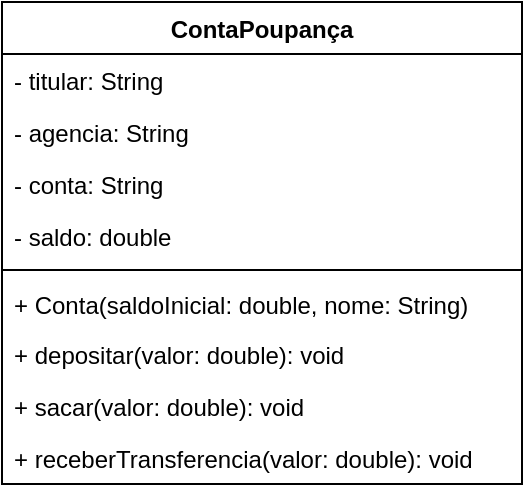<mxfile version="20.2.7" type="device"><diagram id="-6i1G3kuLLcFbq5eNinT" name="Página-1"><mxGraphModel dx="1315" dy="772" grid="1" gridSize="10" guides="1" tooltips="1" connect="1" arrows="1" fold="1" page="1" pageScale="1" pageWidth="827" pageHeight="1169" math="0" shadow="0"><root><mxCell id="0"/><mxCell id="1" parent="0"/><mxCell id="OhwP279Bhd-mqgxhZSw0-1" value="ContaPoupança" style="swimlane;fontStyle=1;align=center;verticalAlign=top;childLayout=stackLayout;horizontal=1;startSize=26;horizontalStack=0;resizeParent=1;resizeParentMax=0;resizeLast=0;collapsible=1;marginBottom=0;" vertex="1" parent="1"><mxGeometry x="300" y="220" width="260" height="241" as="geometry"/></mxCell><mxCell id="OhwP279Bhd-mqgxhZSw0-13" value="- titular: String" style="text;strokeColor=none;fillColor=none;align=left;verticalAlign=top;spacingLeft=4;spacingRight=4;overflow=hidden;rotatable=0;points=[[0,0.5],[1,0.5]];portConstraint=eastwest;" vertex="1" parent="OhwP279Bhd-mqgxhZSw0-1"><mxGeometry y="26" width="260" height="26" as="geometry"/></mxCell><mxCell id="OhwP279Bhd-mqgxhZSw0-22" value="- agencia: String" style="text;strokeColor=none;fillColor=none;align=left;verticalAlign=top;spacingLeft=4;spacingRight=4;overflow=hidden;rotatable=0;points=[[0,0.5],[1,0.5]];portConstraint=eastwest;" vertex="1" parent="OhwP279Bhd-mqgxhZSw0-1"><mxGeometry y="52" width="260" height="26" as="geometry"/></mxCell><mxCell id="OhwP279Bhd-mqgxhZSw0-15" value="- conta: String" style="text;strokeColor=none;fillColor=none;align=left;verticalAlign=top;spacingLeft=4;spacingRight=4;overflow=hidden;rotatable=0;points=[[0,0.5],[1,0.5]];portConstraint=eastwest;" vertex="1" parent="OhwP279Bhd-mqgxhZSw0-1"><mxGeometry y="78" width="260" height="26" as="geometry"/></mxCell><mxCell id="OhwP279Bhd-mqgxhZSw0-2" value="- saldo: double" style="text;strokeColor=none;fillColor=none;align=left;verticalAlign=top;spacingLeft=4;spacingRight=4;overflow=hidden;rotatable=0;points=[[0,0.5],[1,0.5]];portConstraint=eastwest;" vertex="1" parent="OhwP279Bhd-mqgxhZSw0-1"><mxGeometry y="104" width="260" height="26" as="geometry"/></mxCell><mxCell id="OhwP279Bhd-mqgxhZSw0-3" value="" style="line;strokeWidth=1;fillColor=none;align=left;verticalAlign=middle;spacingTop=-1;spacingLeft=3;spacingRight=3;rotatable=0;labelPosition=right;points=[];portConstraint=eastwest;" vertex="1" parent="OhwP279Bhd-mqgxhZSw0-1"><mxGeometry y="130" width="260" height="8" as="geometry"/></mxCell><mxCell id="OhwP279Bhd-mqgxhZSw0-23" value="+ Conta(saldoInicial: double, nome: String)" style="text;strokeColor=none;fillColor=none;align=left;verticalAlign=top;spacingLeft=4;spacingRight=4;overflow=hidden;rotatable=0;points=[[0,0.5],[1,0.5]];portConstraint=eastwest;" vertex="1" parent="OhwP279Bhd-mqgxhZSw0-1"><mxGeometry y="138" width="260" height="25" as="geometry"/></mxCell><mxCell id="OhwP279Bhd-mqgxhZSw0-4" value="+ depositar(valor: double): void" style="text;strokeColor=none;fillColor=none;align=left;verticalAlign=top;spacingLeft=4;spacingRight=4;overflow=hidden;rotatable=0;points=[[0,0.5],[1,0.5]];portConstraint=eastwest;" vertex="1" parent="OhwP279Bhd-mqgxhZSw0-1"><mxGeometry y="163" width="260" height="26" as="geometry"/></mxCell><mxCell id="OhwP279Bhd-mqgxhZSw0-17" value="+ sacar(valor: double): void" style="text;strokeColor=none;fillColor=none;align=left;verticalAlign=top;spacingLeft=4;spacingRight=4;overflow=hidden;rotatable=0;points=[[0,0.5],[1,0.5]];portConstraint=eastwest;" vertex="1" parent="OhwP279Bhd-mqgxhZSw0-1"><mxGeometry y="189" width="260" height="26" as="geometry"/></mxCell><mxCell id="OhwP279Bhd-mqgxhZSw0-24" value="+ receberTransferencia(valor: double): void" style="text;strokeColor=none;fillColor=none;align=left;verticalAlign=top;spacingLeft=4;spacingRight=4;overflow=hidden;rotatable=0;points=[[0,0.5],[1,0.5]];portConstraint=eastwest;" vertex="1" parent="OhwP279Bhd-mqgxhZSw0-1"><mxGeometry y="215" width="260" height="26" as="geometry"/></mxCell></root></mxGraphModel></diagram></mxfile>